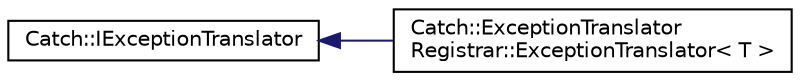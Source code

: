 digraph "Graphical Class Hierarchy"
{
 // LATEX_PDF_SIZE
  edge [fontname="Helvetica",fontsize="10",labelfontname="Helvetica",labelfontsize="10"];
  node [fontname="Helvetica",fontsize="10",shape=record];
  rankdir="LR";
  Node0 [label="Catch::IExceptionTranslator",height=0.2,width=0.4,color="black", fillcolor="white", style="filled",URL="$structCatch_1_1IExceptionTranslator.html",tooltip=" "];
  Node0 -> Node1 [dir="back",color="midnightblue",fontsize="10",style="solid",fontname="Helvetica"];
  Node1 [label="Catch::ExceptionTranslator\lRegistrar::ExceptionTranslator\< T \>",height=0.2,width=0.4,color="black", fillcolor="white", style="filled",URL="$classCatch_1_1ExceptionTranslatorRegistrar_1_1ExceptionTranslator.html",tooltip=" "];
}
